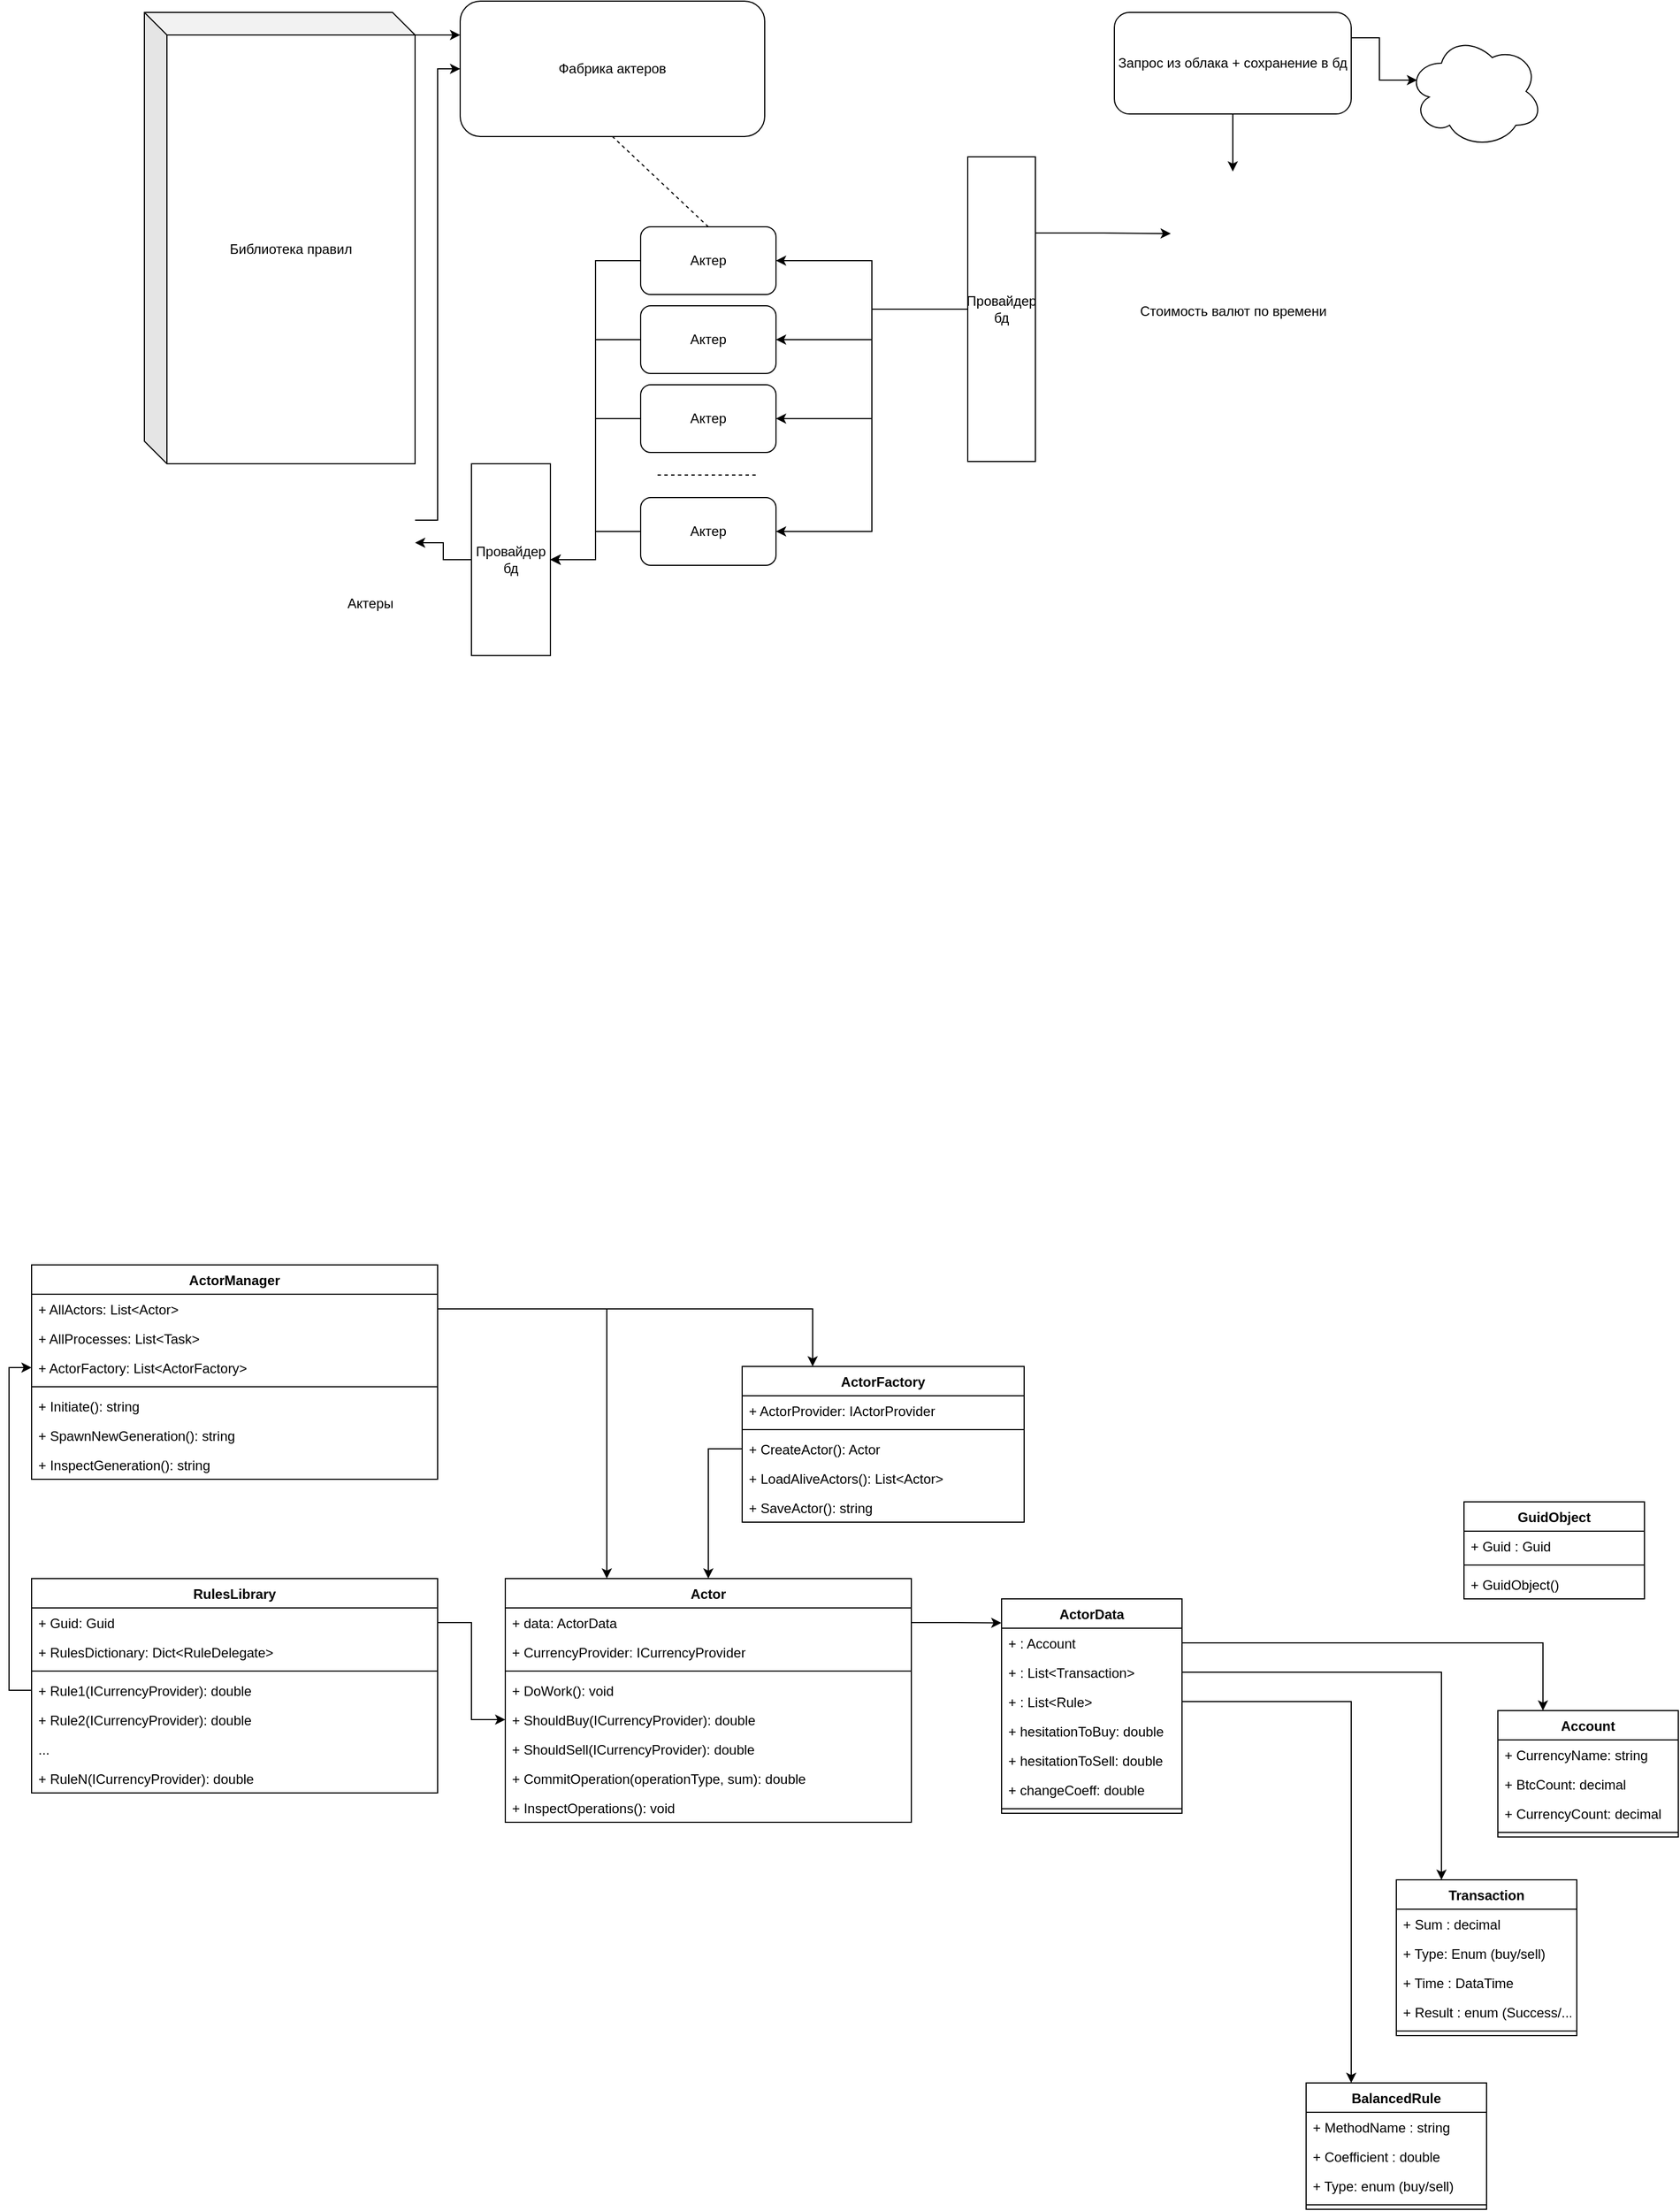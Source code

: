 <mxfile version="12.5.8" type="device"><diagram id="NBcF-tiGJfJJ5Cj_dv9a" name="Страница 1"><mxGraphModel dx="2027" dy="687" grid="1" gridSize="10" guides="1" tooltips="1" connect="1" arrows="1" fold="1" page="1" pageScale="1" pageWidth="827" pageHeight="1169" math="0" shadow="0"><root><mxCell id="0"/><mxCell id="1" parent="0"/><mxCell id="XAujJcM0RyrbfAmJ_YW7-30" style="edgeStyle=orthogonalEdgeStyle;rounded=0;orthogonalLoop=1;jettySize=auto;html=1;entryX=0.5;entryY=0;entryDx=0;entryDy=0;" parent="1" source="XAujJcM0RyrbfAmJ_YW7-21" target="XAujJcM0RyrbfAmJ_YW7-25" edge="1"><mxGeometry relative="1" as="geometry"/></mxCell><mxCell id="XAujJcM0RyrbfAmJ_YW7-43" style="edgeStyle=orthogonalEdgeStyle;rounded=0;orthogonalLoop=1;jettySize=auto;html=1;exitX=1;exitY=0.25;exitDx=0;exitDy=0;entryX=0.07;entryY=0.4;entryDx=0;entryDy=0;entryPerimeter=0;" parent="1" source="XAujJcM0RyrbfAmJ_YW7-21" target="XAujJcM0RyrbfAmJ_YW7-22" edge="1"><mxGeometry relative="1" as="geometry"/></mxCell><mxCell id="XAujJcM0RyrbfAmJ_YW7-21" value="Запрос из облака + сохранение в бд" style="rounded=1;whiteSpace=wrap;html=1;" parent="1" vertex="1"><mxGeometry x="590" y="20" width="210" height="90" as="geometry"/></mxCell><mxCell id="XAujJcM0RyrbfAmJ_YW7-22" value="" style="ellipse;shape=cloud;whiteSpace=wrap;html=1;" parent="1" vertex="1"><mxGeometry x="850" y="40" width="120" height="100" as="geometry"/></mxCell><mxCell id="XAujJcM0RyrbfAmJ_YW7-25" value="Стоимость валют по времени" style="shape=image;html=1;verticalAlign=top;verticalLabelPosition=bottom;labelBackgroundColor=#ffffff;imageAspect=0;aspect=fixed;image=https://cdn3.iconfinder.com/data/icons/linecons-free-vector-icons-pack/32/data-128.png" parent="1" vertex="1"><mxGeometry x="640" y="161" width="110" height="110" as="geometry"/></mxCell><mxCell id="XAujJcM0RyrbfAmJ_YW7-61" style="edgeStyle=orthogonalEdgeStyle;rounded=0;orthogonalLoop=1;jettySize=auto;html=1;exitX=0;exitY=0;exitDx=240;exitDy=20;exitPerimeter=0;entryX=0;entryY=0.25;entryDx=0;entryDy=0;" parent="1" source="XAujJcM0RyrbfAmJ_YW7-32" target="XAujJcM0RyrbfAmJ_YW7-31" edge="1"><mxGeometry relative="1" as="geometry"><mxPoint x="-10" y="20" as="targetPoint"/></mxGeometry></mxCell><mxCell id="XAujJcM0RyrbfAmJ_YW7-31" value="Фабрика актеров" style="rounded=1;whiteSpace=wrap;html=1;" parent="1" vertex="1"><mxGeometry x="10" y="10" width="270" height="120" as="geometry"/></mxCell><mxCell id="XAujJcM0RyrbfAmJ_YW7-32" value="Библиотека правил" style="shape=cube;whiteSpace=wrap;html=1;boundedLbl=1;backgroundOutline=1;darkOpacity=0.05;darkOpacity2=0.1;" parent="1" vertex="1"><mxGeometry x="-270" y="20" width="240" height="400" as="geometry"/></mxCell><mxCell id="XAujJcM0RyrbfAmJ_YW7-42" style="edgeStyle=orthogonalEdgeStyle;rounded=0;orthogonalLoop=1;jettySize=auto;html=1;exitX=1;exitY=0.25;exitDx=0;exitDy=0;entryX=0;entryY=0.5;entryDx=0;entryDy=0;" parent="1" source="XAujJcM0RyrbfAmJ_YW7-41" target="XAujJcM0RyrbfAmJ_YW7-25" edge="1"><mxGeometry relative="1" as="geometry"><mxPoint x="660" y="240" as="targetPoint"/></mxGeometry></mxCell><mxCell id="XAujJcM0RyrbfAmJ_YW7-65" style="edgeStyle=orthogonalEdgeStyle;rounded=0;orthogonalLoop=1;jettySize=auto;html=1;exitX=0;exitY=0.5;exitDx=0;exitDy=0;entryX=1;entryY=0.5;entryDx=0;entryDy=0;" parent="1" source="XAujJcM0RyrbfAmJ_YW7-41" target="XAujJcM0RyrbfAmJ_YW7-37" edge="1"><mxGeometry relative="1" as="geometry"/></mxCell><mxCell id="XAujJcM0RyrbfAmJ_YW7-66" style="edgeStyle=orthogonalEdgeStyle;rounded=0;orthogonalLoop=1;jettySize=auto;html=1;exitX=0;exitY=0.5;exitDx=0;exitDy=0;" parent="1" source="XAujJcM0RyrbfAmJ_YW7-41" target="XAujJcM0RyrbfAmJ_YW7-35" edge="1"><mxGeometry relative="1" as="geometry"/></mxCell><mxCell id="XAujJcM0RyrbfAmJ_YW7-67" style="edgeStyle=orthogonalEdgeStyle;rounded=0;orthogonalLoop=1;jettySize=auto;html=1;exitX=0;exitY=0.5;exitDx=0;exitDy=0;" parent="1" source="XAujJcM0RyrbfAmJ_YW7-41" target="XAujJcM0RyrbfAmJ_YW7-38" edge="1"><mxGeometry relative="1" as="geometry"/></mxCell><mxCell id="XAujJcM0RyrbfAmJ_YW7-68" style="edgeStyle=orthogonalEdgeStyle;rounded=0;orthogonalLoop=1;jettySize=auto;html=1;exitX=0;exitY=0.5;exitDx=0;exitDy=0;entryX=1;entryY=0.5;entryDx=0;entryDy=0;" parent="1" source="XAujJcM0RyrbfAmJ_YW7-41" target="XAujJcM0RyrbfAmJ_YW7-39" edge="1"><mxGeometry relative="1" as="geometry"/></mxCell><mxCell id="XAujJcM0RyrbfAmJ_YW7-41" value="Провайдер бд" style="rounded=0;whiteSpace=wrap;html=1;" parent="1" vertex="1"><mxGeometry x="460" y="148" width="60" height="270" as="geometry"/></mxCell><mxCell id="XAujJcM0RyrbfAmJ_YW7-49" value="" style="group" parent="1" vertex="1" connectable="0"><mxGeometry x="170" y="210" width="120" height="300" as="geometry"/></mxCell><mxCell id="XAujJcM0RyrbfAmJ_YW7-35" value="&lt;span style=&quot;white-space: normal&quot;&gt;Актер&lt;/span&gt;" style="rounded=1;whiteSpace=wrap;html=1;" parent="XAujJcM0RyrbfAmJ_YW7-49" vertex="1"><mxGeometry width="120" height="60" as="geometry"/></mxCell><mxCell id="XAujJcM0RyrbfAmJ_YW7-37" value="&lt;span style=&quot;white-space: normal&quot;&gt;Актер&lt;/span&gt;" style="rounded=1;whiteSpace=wrap;html=1;" parent="XAujJcM0RyrbfAmJ_YW7-49" vertex="1"><mxGeometry y="70" width="120" height="60" as="geometry"/></mxCell><mxCell id="XAujJcM0RyrbfAmJ_YW7-38" value="Актер" style="rounded=1;whiteSpace=wrap;html=1;" parent="XAujJcM0RyrbfAmJ_YW7-49" vertex="1"><mxGeometry y="140" width="120" height="60" as="geometry"/></mxCell><mxCell id="XAujJcM0RyrbfAmJ_YW7-39" value="&lt;span style=&quot;white-space: normal&quot;&gt;Актер&lt;/span&gt;" style="rounded=1;whiteSpace=wrap;html=1;" parent="XAujJcM0RyrbfAmJ_YW7-49" vertex="1"><mxGeometry y="240" width="120" height="60" as="geometry"/></mxCell><mxCell id="XAujJcM0RyrbfAmJ_YW7-48" value="" style="endArrow=none;dashed=1;html=1;" parent="XAujJcM0RyrbfAmJ_YW7-49" edge="1"><mxGeometry width="50" height="50" relative="1" as="geometry"><mxPoint x="15" y="220" as="sourcePoint"/><mxPoint x="105" y="220" as="targetPoint"/></mxGeometry></mxCell><mxCell id="XAujJcM0RyrbfAmJ_YW7-51" value="" style="endArrow=none;dashed=1;html=1;entryX=0.5;entryY=1;entryDx=0;entryDy=0;exitX=0.5;exitY=0;exitDx=0;exitDy=0;" parent="1" source="XAujJcM0RyrbfAmJ_YW7-35" target="XAujJcM0RyrbfAmJ_YW7-31" edge="1"><mxGeometry width="50" height="50" relative="1" as="geometry"><mxPoint x="220" y="200" as="sourcePoint"/><mxPoint x="160" y="140" as="targetPoint"/></mxGeometry></mxCell><mxCell id="XAujJcM0RyrbfAmJ_YW7-62" style="edgeStyle=orthogonalEdgeStyle;rounded=0;orthogonalLoop=1;jettySize=auto;html=1;exitX=1;exitY=0.25;exitDx=0;exitDy=0;entryX=0;entryY=0.5;entryDx=0;entryDy=0;" parent="1" source="XAujJcM0RyrbfAmJ_YW7-54" target="XAujJcM0RyrbfAmJ_YW7-31" edge="1"><mxGeometry relative="1" as="geometry"/></mxCell><mxCell id="XAujJcM0RyrbfAmJ_YW7-54" value="Актеры" style="shape=image;html=1;verticalAlign=top;verticalLabelPosition=bottom;labelBackgroundColor=#ffffff;imageAspect=0;aspect=fixed;image=https://cdn3.iconfinder.com/data/icons/linecons-free-vector-icons-pack/32/data-128.png" parent="1" vertex="1"><mxGeometry x="-110" y="450" width="80" height="80" as="geometry"/></mxCell><mxCell id="XAujJcM0RyrbfAmJ_YW7-70" style="edgeStyle=orthogonalEdgeStyle;rounded=0;orthogonalLoop=1;jettySize=auto;html=1;exitX=0;exitY=0.5;exitDx=0;exitDy=0;entryX=1;entryY=0.5;entryDx=0;entryDy=0;" parent="1" source="XAujJcM0RyrbfAmJ_YW7-63" target="XAujJcM0RyrbfAmJ_YW7-54" edge="1"><mxGeometry relative="1" as="geometry"/></mxCell><mxCell id="XAujJcM0RyrbfAmJ_YW7-63" value="Провайдер бд" style="rounded=0;whiteSpace=wrap;html=1;" parent="1" vertex="1"><mxGeometry x="20" y="420" width="70" height="170" as="geometry"/></mxCell><mxCell id="XAujJcM0RyrbfAmJ_YW7-69" style="edgeStyle=orthogonalEdgeStyle;rounded=0;orthogonalLoop=1;jettySize=auto;html=1;exitX=0;exitY=0.5;exitDx=0;exitDy=0;entryX=1;entryY=0.5;entryDx=0;entryDy=0;" parent="1" source="XAujJcM0RyrbfAmJ_YW7-39" target="XAujJcM0RyrbfAmJ_YW7-63" edge="1"><mxGeometry relative="1" as="geometry"/></mxCell><mxCell id="XAujJcM0RyrbfAmJ_YW7-71" style="edgeStyle=orthogonalEdgeStyle;rounded=0;orthogonalLoop=1;jettySize=auto;html=1;exitX=0;exitY=0.5;exitDx=0;exitDy=0;entryX=1;entryY=0.5;entryDx=0;entryDy=0;" parent="1" source="XAujJcM0RyrbfAmJ_YW7-38" target="XAujJcM0RyrbfAmJ_YW7-63" edge="1"><mxGeometry relative="1" as="geometry"/></mxCell><mxCell id="XAujJcM0RyrbfAmJ_YW7-72" style="edgeStyle=orthogonalEdgeStyle;rounded=0;orthogonalLoop=1;jettySize=auto;html=1;exitX=0;exitY=0.5;exitDx=0;exitDy=0;entryX=1;entryY=0.5;entryDx=0;entryDy=0;" parent="1" source="XAujJcM0RyrbfAmJ_YW7-37" target="XAujJcM0RyrbfAmJ_YW7-63" edge="1"><mxGeometry relative="1" as="geometry"><mxPoint x="120" y="350" as="targetPoint"/></mxGeometry></mxCell><mxCell id="XAujJcM0RyrbfAmJ_YW7-73" style="edgeStyle=orthogonalEdgeStyle;rounded=0;orthogonalLoop=1;jettySize=auto;html=1;exitX=0;exitY=0.5;exitDx=0;exitDy=0;entryX=1;entryY=0.5;entryDx=0;entryDy=0;" parent="1" source="XAujJcM0RyrbfAmJ_YW7-35" target="XAujJcM0RyrbfAmJ_YW7-63" edge="1"><mxGeometry relative="1" as="geometry"><mxPoint x="110" y="360" as="targetPoint"/></mxGeometry></mxCell><mxCell id="XAujJcM0RyrbfAmJ_YW7-74" value="Actor" style="swimlane;fontStyle=1;align=center;verticalAlign=top;childLayout=stackLayout;horizontal=1;startSize=26;horizontalStack=0;resizeParent=1;resizeParentMax=0;resizeLast=0;collapsible=1;marginBottom=0;" parent="1" vertex="1"><mxGeometry x="50" y="1408" width="360" height="216" as="geometry"/></mxCell><mxCell id="XAujJcM0RyrbfAmJ_YW7-75" value="+ data: ActorData" style="text;strokeColor=none;fillColor=none;align=left;verticalAlign=top;spacingLeft=4;spacingRight=4;overflow=hidden;rotatable=0;points=[[0,0.5],[1,0.5]];portConstraint=eastwest;" parent="XAujJcM0RyrbfAmJ_YW7-74" vertex="1"><mxGeometry y="26" width="360" height="26" as="geometry"/></mxCell><mxCell id="XAujJcM0RyrbfAmJ_YW7-153" value="+ CurrencyProvider: ICurrencyProvider" style="text;strokeColor=none;fillColor=none;align=left;verticalAlign=top;spacingLeft=4;spacingRight=4;overflow=hidden;rotatable=0;points=[[0,0.5],[1,0.5]];portConstraint=eastwest;" parent="XAujJcM0RyrbfAmJ_YW7-74" vertex="1"><mxGeometry y="52" width="360" height="26" as="geometry"/></mxCell><mxCell id="XAujJcM0RyrbfAmJ_YW7-76" value="" style="line;strokeWidth=1;fillColor=none;align=left;verticalAlign=middle;spacingTop=-1;spacingLeft=3;spacingRight=3;rotatable=0;labelPosition=right;points=[];portConstraint=eastwest;" parent="XAujJcM0RyrbfAmJ_YW7-74" vertex="1"><mxGeometry y="78" width="360" height="8" as="geometry"/></mxCell><mxCell id="XAujJcM0RyrbfAmJ_YW7-149" value="+ DoWork(): void" style="text;strokeColor=none;fillColor=none;align=left;verticalAlign=top;spacingLeft=4;spacingRight=4;overflow=hidden;rotatable=0;points=[[0,0.5],[1,0.5]];portConstraint=eastwest;" parent="XAujJcM0RyrbfAmJ_YW7-74" vertex="1"><mxGeometry y="86" width="360" height="26" as="geometry"/></mxCell><mxCell id="XAujJcM0RyrbfAmJ_YW7-77" value="+ ShouldBuy(ICurrencyProvider): double" style="text;strokeColor=none;fillColor=none;align=left;verticalAlign=top;spacingLeft=4;spacingRight=4;overflow=hidden;rotatable=0;points=[[0,0.5],[1,0.5]];portConstraint=eastwest;" parent="XAujJcM0RyrbfAmJ_YW7-74" vertex="1"><mxGeometry y="112" width="360" height="26" as="geometry"/></mxCell><mxCell id="XAujJcM0RyrbfAmJ_YW7-131" value="+ ShouldSell(ICurrencyProvider): double" style="text;strokeColor=none;fillColor=none;align=left;verticalAlign=top;spacingLeft=4;spacingRight=4;overflow=hidden;rotatable=0;points=[[0,0.5],[1,0.5]];portConstraint=eastwest;" parent="XAujJcM0RyrbfAmJ_YW7-74" vertex="1"><mxGeometry y="138" width="360" height="26" as="geometry"/></mxCell><mxCell id="XAujJcM0RyrbfAmJ_YW7-132" value="+ CommitOperation(operationType, sum): double" style="text;strokeColor=none;fillColor=none;align=left;verticalAlign=top;spacingLeft=4;spacingRight=4;overflow=hidden;rotatable=0;points=[[0,0.5],[1,0.5]];portConstraint=eastwest;" parent="XAujJcM0RyrbfAmJ_YW7-74" vertex="1"><mxGeometry y="164" width="360" height="26" as="geometry"/></mxCell><mxCell id="XAujJcM0RyrbfAmJ_YW7-134" value="+ InspectOperations(): void" style="text;strokeColor=none;fillColor=none;align=left;verticalAlign=top;spacingLeft=4;spacingRight=4;overflow=hidden;rotatable=0;points=[[0,0.5],[1,0.5]];portConstraint=eastwest;" parent="XAujJcM0RyrbfAmJ_YW7-74" vertex="1"><mxGeometry y="190" width="360" height="26" as="geometry"/></mxCell><mxCell id="XAujJcM0RyrbfAmJ_YW7-86" value="ActorData" style="swimlane;fontStyle=1;align=center;verticalAlign=top;childLayout=stackLayout;horizontal=1;startSize=26;horizontalStack=0;resizeParent=1;resizeParentMax=0;resizeLast=0;collapsible=1;marginBottom=0;" parent="1" vertex="1"><mxGeometry x="490" y="1426" width="160" height="190" as="geometry"/></mxCell><mxCell id="XAujJcM0RyrbfAmJ_YW7-87" value="+ : Account" style="text;strokeColor=none;fillColor=none;align=left;verticalAlign=top;spacingLeft=4;spacingRight=4;overflow=hidden;rotatable=0;points=[[0,0.5],[1,0.5]];portConstraint=eastwest;" parent="XAujJcM0RyrbfAmJ_YW7-86" vertex="1"><mxGeometry y="26" width="160" height="26" as="geometry"/></mxCell><mxCell id="XAujJcM0RyrbfAmJ_YW7-91" value="+ : List&lt;Transaction&gt;&#10;" style="text;strokeColor=none;fillColor=none;align=left;verticalAlign=top;spacingLeft=4;spacingRight=4;overflow=hidden;rotatable=0;points=[[0,0.5],[1,0.5]];portConstraint=eastwest;" parent="XAujJcM0RyrbfAmJ_YW7-86" vertex="1"><mxGeometry y="52" width="160" height="26" as="geometry"/></mxCell><mxCell id="XAujJcM0RyrbfAmJ_YW7-92" value="+ : List&lt;Rule&gt;" style="text;strokeColor=none;fillColor=none;align=left;verticalAlign=top;spacingLeft=4;spacingRight=4;overflow=hidden;rotatable=0;points=[[0,0.5],[1,0.5]];portConstraint=eastwest;" parent="XAujJcM0RyrbfAmJ_YW7-86" vertex="1"><mxGeometry y="78" width="160" height="26" as="geometry"/></mxCell><mxCell id="XAujJcM0RyrbfAmJ_YW7-105" value="+ hesitationToBuy: double" style="text;strokeColor=none;fillColor=none;align=left;verticalAlign=top;spacingLeft=4;spacingRight=4;overflow=hidden;rotatable=0;points=[[0,0.5],[1,0.5]];portConstraint=eastwest;" parent="XAujJcM0RyrbfAmJ_YW7-86" vertex="1"><mxGeometry y="104" width="160" height="26" as="geometry"/></mxCell><mxCell id="XAujJcM0RyrbfAmJ_YW7-130" value="+ hesitationToSell: double" style="text;strokeColor=none;fillColor=none;align=left;verticalAlign=top;spacingLeft=4;spacingRight=4;overflow=hidden;rotatable=0;points=[[0,0.5],[1,0.5]];portConstraint=eastwest;" parent="XAujJcM0RyrbfAmJ_YW7-86" vertex="1"><mxGeometry y="130" width="160" height="26" as="geometry"/></mxCell><mxCell id="XAujJcM0RyrbfAmJ_YW7-106" value="+ changeCoeff: double" style="text;strokeColor=none;fillColor=none;align=left;verticalAlign=top;spacingLeft=4;spacingRight=4;overflow=hidden;rotatable=0;points=[[0,0.5],[1,0.5]];portConstraint=eastwest;" parent="XAujJcM0RyrbfAmJ_YW7-86" vertex="1"><mxGeometry y="156" width="160" height="26" as="geometry"/></mxCell><mxCell id="XAujJcM0RyrbfAmJ_YW7-88" value="" style="line;strokeWidth=1;fillColor=none;align=left;verticalAlign=middle;spacingTop=-1;spacingLeft=3;spacingRight=3;rotatable=0;labelPosition=right;points=[];portConstraint=eastwest;" parent="XAujJcM0RyrbfAmJ_YW7-86" vertex="1"><mxGeometry y="182" width="160" height="8" as="geometry"/></mxCell><mxCell id="XAujJcM0RyrbfAmJ_YW7-90" style="edgeStyle=orthogonalEdgeStyle;rounded=0;orthogonalLoop=1;jettySize=auto;html=1;exitX=1;exitY=0.5;exitDx=0;exitDy=0;entryX=-0.001;entryY=0.112;entryDx=0;entryDy=0;entryPerimeter=0;" parent="1" source="XAujJcM0RyrbfAmJ_YW7-75" target="XAujJcM0RyrbfAmJ_YW7-86" edge="1"><mxGeometry relative="1" as="geometry"/></mxCell><mxCell id="XAujJcM0RyrbfAmJ_YW7-93" value="Account" style="swimlane;fontStyle=1;align=center;verticalAlign=top;childLayout=stackLayout;horizontal=1;startSize=26;horizontalStack=0;resizeParent=1;resizeParentMax=0;resizeLast=0;collapsible=1;marginBottom=0;" parent="1" vertex="1"><mxGeometry x="930" y="1525" width="160" height="112" as="geometry"/></mxCell><mxCell id="XAujJcM0RyrbfAmJ_YW7-94" value="+ CurrencyName: string" style="text;strokeColor=none;fillColor=none;align=left;verticalAlign=top;spacingLeft=4;spacingRight=4;overflow=hidden;rotatable=0;points=[[0,0.5],[1,0.5]];portConstraint=eastwest;" parent="XAujJcM0RyrbfAmJ_YW7-93" vertex="1"><mxGeometry y="26" width="160" height="26" as="geometry"/></mxCell><mxCell id="XAujJcM0RyrbfAmJ_YW7-95" value="+ BtcCount: decimal" style="text;strokeColor=none;fillColor=none;align=left;verticalAlign=top;spacingLeft=4;spacingRight=4;overflow=hidden;rotatable=0;points=[[0,0.5],[1,0.5]];portConstraint=eastwest;" parent="XAujJcM0RyrbfAmJ_YW7-93" vertex="1"><mxGeometry y="52" width="160" height="26" as="geometry"/></mxCell><mxCell id="XAujJcM0RyrbfAmJ_YW7-96" value="+ CurrencyCount: decimal" style="text;strokeColor=none;fillColor=none;align=left;verticalAlign=top;spacingLeft=4;spacingRight=4;overflow=hidden;rotatable=0;points=[[0,0.5],[1,0.5]];portConstraint=eastwest;" parent="XAujJcM0RyrbfAmJ_YW7-93" vertex="1"><mxGeometry y="78" width="160" height="26" as="geometry"/></mxCell><mxCell id="XAujJcM0RyrbfAmJ_YW7-97" value="" style="line;strokeWidth=1;fillColor=none;align=left;verticalAlign=middle;spacingTop=-1;spacingLeft=3;spacingRight=3;rotatable=0;labelPosition=right;points=[];portConstraint=eastwest;" parent="XAujJcM0RyrbfAmJ_YW7-93" vertex="1"><mxGeometry y="104" width="160" height="8" as="geometry"/></mxCell><mxCell id="XAujJcM0RyrbfAmJ_YW7-98" style="edgeStyle=orthogonalEdgeStyle;rounded=0;orthogonalLoop=1;jettySize=auto;html=1;exitX=1;exitY=0.5;exitDx=0;exitDy=0;entryX=0.25;entryY=0;entryDx=0;entryDy=0;" parent="1" source="XAujJcM0RyrbfAmJ_YW7-87" target="XAujJcM0RyrbfAmJ_YW7-93" edge="1"><mxGeometry relative="1" as="geometry"/></mxCell><mxCell id="XAujJcM0RyrbfAmJ_YW7-99" value="Transaction" style="swimlane;fontStyle=1;align=center;verticalAlign=top;childLayout=stackLayout;horizontal=1;startSize=26;horizontalStack=0;resizeParent=1;resizeParentMax=0;resizeLast=0;collapsible=1;marginBottom=0;" parent="1" vertex="1"><mxGeometry x="840" y="1675" width="160" height="138" as="geometry"/></mxCell><mxCell id="XAujJcM0RyrbfAmJ_YW7-100" value="+ Sum : decimal" style="text;strokeColor=none;fillColor=none;align=left;verticalAlign=top;spacingLeft=4;spacingRight=4;overflow=hidden;rotatable=0;points=[[0,0.5],[1,0.5]];portConstraint=eastwest;" parent="XAujJcM0RyrbfAmJ_YW7-99" vertex="1"><mxGeometry y="26" width="160" height="26" as="geometry"/></mxCell><mxCell id="XAujJcM0RyrbfAmJ_YW7-101" value="+ Type: Enum (buy/sell)" style="text;strokeColor=none;fillColor=none;align=left;verticalAlign=top;spacingLeft=4;spacingRight=4;overflow=hidden;rotatable=0;points=[[0,0.5],[1,0.5]];portConstraint=eastwest;" parent="XAujJcM0RyrbfAmJ_YW7-99" vertex="1"><mxGeometry y="52" width="160" height="26" as="geometry"/></mxCell><mxCell id="XAujJcM0RyrbfAmJ_YW7-102" value="+ Time : DataTime" style="text;strokeColor=none;fillColor=none;align=left;verticalAlign=top;spacingLeft=4;spacingRight=4;overflow=hidden;rotatable=0;points=[[0,0.5],[1,0.5]];portConstraint=eastwest;" parent="XAujJcM0RyrbfAmJ_YW7-99" vertex="1"><mxGeometry y="78" width="160" height="26" as="geometry"/></mxCell><mxCell id="XAujJcM0RyrbfAmJ_YW7-113" value="+ Result : enum (Success/...)" style="text;strokeColor=none;fillColor=none;align=left;verticalAlign=top;spacingLeft=4;spacingRight=4;overflow=hidden;rotatable=0;points=[[0,0.5],[1,0.5]];portConstraint=eastwest;" parent="XAujJcM0RyrbfAmJ_YW7-99" vertex="1"><mxGeometry y="104" width="160" height="26" as="geometry"/></mxCell><mxCell id="XAujJcM0RyrbfAmJ_YW7-103" value="" style="line;strokeWidth=1;fillColor=none;align=left;verticalAlign=middle;spacingTop=-1;spacingLeft=3;spacingRight=3;rotatable=0;labelPosition=right;points=[];portConstraint=eastwest;" parent="XAujJcM0RyrbfAmJ_YW7-99" vertex="1"><mxGeometry y="130" width="160" height="8" as="geometry"/></mxCell><mxCell id="XAujJcM0RyrbfAmJ_YW7-104" style="edgeStyle=orthogonalEdgeStyle;rounded=0;orthogonalLoop=1;jettySize=auto;html=1;exitX=1;exitY=0.5;exitDx=0;exitDy=0;entryX=0.25;entryY=0;entryDx=0;entryDy=0;" parent="1" source="XAujJcM0RyrbfAmJ_YW7-91" target="XAujJcM0RyrbfAmJ_YW7-99" edge="1"><mxGeometry relative="1" as="geometry"><mxPoint x="850" y="1695" as="targetPoint"/></mxGeometry></mxCell><mxCell id="XAujJcM0RyrbfAmJ_YW7-107" value="BalancedRule" style="swimlane;fontStyle=1;align=center;verticalAlign=top;childLayout=stackLayout;horizontal=1;startSize=26;horizontalStack=0;resizeParent=1;resizeParentMax=0;resizeLast=0;collapsible=1;marginBottom=0;" parent="1" vertex="1"><mxGeometry x="760" y="1855" width="160" height="112" as="geometry"/></mxCell><mxCell id="XAujJcM0RyrbfAmJ_YW7-108" value="+ MethodName : string&#10;" style="text;strokeColor=none;fillColor=none;align=left;verticalAlign=top;spacingLeft=4;spacingRight=4;overflow=hidden;rotatable=0;points=[[0,0.5],[1,0.5]];portConstraint=eastwest;" parent="XAujJcM0RyrbfAmJ_YW7-107" vertex="1"><mxGeometry y="26" width="160" height="26" as="geometry"/></mxCell><mxCell id="XAujJcM0RyrbfAmJ_YW7-109" value="+ Coefficient : double" style="text;strokeColor=none;fillColor=none;align=left;verticalAlign=top;spacingLeft=4;spacingRight=4;overflow=hidden;rotatable=0;points=[[0,0.5],[1,0.5]];portConstraint=eastwest;" parent="XAujJcM0RyrbfAmJ_YW7-107" vertex="1"><mxGeometry y="52" width="160" height="26" as="geometry"/></mxCell><mxCell id="XAujJcM0RyrbfAmJ_YW7-110" value="+ Type: enum (buy/sell)" style="text;strokeColor=none;fillColor=none;align=left;verticalAlign=top;spacingLeft=4;spacingRight=4;overflow=hidden;rotatable=0;points=[[0,0.5],[1,0.5]];portConstraint=eastwest;" parent="XAujJcM0RyrbfAmJ_YW7-107" vertex="1"><mxGeometry y="78" width="160" height="26" as="geometry"/></mxCell><mxCell id="XAujJcM0RyrbfAmJ_YW7-111" value="" style="line;strokeWidth=1;fillColor=none;align=left;verticalAlign=middle;spacingTop=-1;spacingLeft=3;spacingRight=3;rotatable=0;labelPosition=right;points=[];portConstraint=eastwest;" parent="XAujJcM0RyrbfAmJ_YW7-107" vertex="1"><mxGeometry y="104" width="160" height="8" as="geometry"/></mxCell><mxCell id="XAujJcM0RyrbfAmJ_YW7-112" style="edgeStyle=orthogonalEdgeStyle;rounded=0;orthogonalLoop=1;jettySize=auto;html=1;exitX=1;exitY=0.5;exitDx=0;exitDy=0;entryX=0.25;entryY=0;entryDx=0;entryDy=0;" parent="1" source="XAujJcM0RyrbfAmJ_YW7-92" target="XAujJcM0RyrbfAmJ_YW7-107" edge="1"><mxGeometry relative="1" as="geometry"/></mxCell><mxCell id="XAujJcM0RyrbfAmJ_YW7-119" value="GuidObject" style="swimlane;fontStyle=1;align=center;verticalAlign=top;childLayout=stackLayout;horizontal=1;startSize=26;horizontalStack=0;resizeParent=1;resizeParentMax=0;resizeLast=0;collapsible=1;marginBottom=0;" parent="1" vertex="1"><mxGeometry x="900" y="1340" width="160" height="86" as="geometry"/></mxCell><mxCell id="XAujJcM0RyrbfAmJ_YW7-120" value="+ Guid : Guid" style="text;strokeColor=none;fillColor=none;align=left;verticalAlign=top;spacingLeft=4;spacingRight=4;overflow=hidden;rotatable=0;points=[[0,0.5],[1,0.5]];portConstraint=eastwest;" parent="XAujJcM0RyrbfAmJ_YW7-119" vertex="1"><mxGeometry y="26" width="160" height="26" as="geometry"/></mxCell><mxCell id="XAujJcM0RyrbfAmJ_YW7-122" value="" style="line;strokeWidth=1;fillColor=none;align=left;verticalAlign=middle;spacingTop=-1;spacingLeft=3;spacingRight=3;rotatable=0;labelPosition=right;points=[];portConstraint=eastwest;" parent="XAujJcM0RyrbfAmJ_YW7-119" vertex="1"><mxGeometry y="52" width="160" height="8" as="geometry"/></mxCell><mxCell id="XAujJcM0RyrbfAmJ_YW7-123" value="+ GuidObject()" style="text;strokeColor=none;fillColor=none;align=left;verticalAlign=top;spacingLeft=4;spacingRight=4;overflow=hidden;rotatable=0;points=[[0,0.5],[1,0.5]];portConstraint=eastwest;" parent="XAujJcM0RyrbfAmJ_YW7-119" vertex="1"><mxGeometry y="60" width="160" height="26" as="geometry"/></mxCell><mxCell id="XAujJcM0RyrbfAmJ_YW7-135" value="ActorFactory" style="swimlane;fontStyle=1;align=center;verticalAlign=top;childLayout=stackLayout;horizontal=1;startSize=26;horizontalStack=0;resizeParent=1;resizeParentMax=0;resizeLast=0;collapsible=1;marginBottom=0;" parent="1" vertex="1"><mxGeometry x="260" y="1220" width="250" height="138" as="geometry"/></mxCell><mxCell id="XAujJcM0RyrbfAmJ_YW7-136" value="+ ActorProvider: IActorProvider" style="text;strokeColor=none;fillColor=none;align=left;verticalAlign=top;spacingLeft=4;spacingRight=4;overflow=hidden;rotatable=0;points=[[0,0.5],[1,0.5]];portConstraint=eastwest;" parent="XAujJcM0RyrbfAmJ_YW7-135" vertex="1"><mxGeometry y="26" width="250" height="26" as="geometry"/></mxCell><mxCell id="XAujJcM0RyrbfAmJ_YW7-137" value="" style="line;strokeWidth=1;fillColor=none;align=left;verticalAlign=middle;spacingTop=-1;spacingLeft=3;spacingRight=3;rotatable=0;labelPosition=right;points=[];portConstraint=eastwest;" parent="XAujJcM0RyrbfAmJ_YW7-135" vertex="1"><mxGeometry y="52" width="250" height="8" as="geometry"/></mxCell><mxCell id="XAujJcM0RyrbfAmJ_YW7-138" value="+ CreateActor(): Actor" style="text;strokeColor=none;fillColor=none;align=left;verticalAlign=top;spacingLeft=4;spacingRight=4;overflow=hidden;rotatable=0;points=[[0,0.5],[1,0.5]];portConstraint=eastwest;" parent="XAujJcM0RyrbfAmJ_YW7-135" vertex="1"><mxGeometry y="60" width="250" height="26" as="geometry"/></mxCell><mxCell id="XAujJcM0RyrbfAmJ_YW7-151" value="+ LoadAliveActors(): List&lt;Actor&gt;" style="text;strokeColor=none;fillColor=none;align=left;verticalAlign=top;spacingLeft=4;spacingRight=4;overflow=hidden;rotatable=0;points=[[0,0.5],[1,0.5]];portConstraint=eastwest;" parent="XAujJcM0RyrbfAmJ_YW7-135" vertex="1"><mxGeometry y="86" width="250" height="26" as="geometry"/></mxCell><mxCell id="XAujJcM0RyrbfAmJ_YW7-150" value="+ SaveActor(): string" style="text;strokeColor=none;fillColor=none;align=left;verticalAlign=top;spacingLeft=4;spacingRight=4;overflow=hidden;rotatable=0;points=[[0,0.5],[1,0.5]];portConstraint=eastwest;" parent="XAujJcM0RyrbfAmJ_YW7-135" vertex="1"><mxGeometry y="112" width="250" height="26" as="geometry"/></mxCell><mxCell id="XAujJcM0RyrbfAmJ_YW7-142" value="ActorManager" style="swimlane;fontStyle=1;align=center;verticalAlign=top;childLayout=stackLayout;horizontal=1;startSize=26;horizontalStack=0;resizeParent=1;resizeParentMax=0;resizeLast=0;collapsible=1;marginBottom=0;" parent="1" vertex="1"><mxGeometry x="-370" y="1130" width="360" height="190" as="geometry"/></mxCell><mxCell id="XAujJcM0RyrbfAmJ_YW7-143" value="+ AllActors: List&lt;Actor&gt;" style="text;strokeColor=none;fillColor=none;align=left;verticalAlign=top;spacingLeft=4;spacingRight=4;overflow=hidden;rotatable=0;points=[[0,0.5],[1,0.5]];portConstraint=eastwest;" parent="XAujJcM0RyrbfAmJ_YW7-142" vertex="1"><mxGeometry y="26" width="360" height="26" as="geometry"/></mxCell><mxCell id="XAujJcM0RyrbfAmJ_YW7-155" value="+ AllProcesses: List&lt;Task&gt;" style="text;strokeColor=none;fillColor=none;align=left;verticalAlign=top;spacingLeft=4;spacingRight=4;overflow=hidden;rotatable=0;points=[[0,0.5],[1,0.5]];portConstraint=eastwest;" parent="XAujJcM0RyrbfAmJ_YW7-142" vertex="1"><mxGeometry y="52" width="360" height="26" as="geometry"/></mxCell><mxCell id="OZ-NP7hjiwWEHm7jigg2-1" value="+ ActorFactory: List&lt;ActorFactory&gt;" style="text;strokeColor=none;fillColor=none;align=left;verticalAlign=top;spacingLeft=4;spacingRight=4;overflow=hidden;rotatable=0;points=[[0,0.5],[1,0.5]];portConstraint=eastwest;" parent="XAujJcM0RyrbfAmJ_YW7-142" vertex="1"><mxGeometry y="78" width="360" height="26" as="geometry"/></mxCell><mxCell id="XAujJcM0RyrbfAmJ_YW7-144" value="" style="line;strokeWidth=1;fillColor=none;align=left;verticalAlign=middle;spacingTop=-1;spacingLeft=3;spacingRight=3;rotatable=0;labelPosition=right;points=[];portConstraint=eastwest;" parent="XAujJcM0RyrbfAmJ_YW7-142" vertex="1"><mxGeometry y="104" width="360" height="8" as="geometry"/></mxCell><mxCell id="XAujJcM0RyrbfAmJ_YW7-152" value="+ Initiate(): string" style="text;strokeColor=none;fillColor=none;align=left;verticalAlign=top;spacingLeft=4;spacingRight=4;overflow=hidden;rotatable=0;points=[[0,0.5],[1,0.5]];portConstraint=eastwest;" parent="XAujJcM0RyrbfAmJ_YW7-142" vertex="1"><mxGeometry y="112" width="360" height="26" as="geometry"/></mxCell><mxCell id="XAujJcM0RyrbfAmJ_YW7-145" value="+ SpawnNewGeneration(): string" style="text;strokeColor=none;fillColor=none;align=left;verticalAlign=top;spacingLeft=4;spacingRight=4;overflow=hidden;rotatable=0;points=[[0,0.5],[1,0.5]];portConstraint=eastwest;" parent="XAujJcM0RyrbfAmJ_YW7-142" vertex="1"><mxGeometry y="138" width="360" height="26" as="geometry"/></mxCell><mxCell id="XAujJcM0RyrbfAmJ_YW7-154" value="+ InspectGeneration(): string" style="text;strokeColor=none;fillColor=none;align=left;verticalAlign=top;spacingLeft=4;spacingRight=4;overflow=hidden;rotatable=0;points=[[0,0.5],[1,0.5]];portConstraint=eastwest;" parent="XAujJcM0RyrbfAmJ_YW7-142" vertex="1"><mxGeometry y="164" width="360" height="26" as="geometry"/></mxCell><mxCell id="OZ-NP7hjiwWEHm7jigg2-2" style="edgeStyle=orthogonalEdgeStyle;rounded=0;orthogonalLoop=1;jettySize=auto;html=1;exitX=1;exitY=0.5;exitDx=0;exitDy=0;entryX=0.25;entryY=0;entryDx=0;entryDy=0;" parent="1" source="XAujJcM0RyrbfAmJ_YW7-143" target="XAujJcM0RyrbfAmJ_YW7-135" edge="1"><mxGeometry relative="1" as="geometry"/></mxCell><mxCell id="OZ-NP7hjiwWEHm7jigg2-3" style="edgeStyle=orthogonalEdgeStyle;rounded=0;orthogonalLoop=1;jettySize=auto;html=1;exitX=1;exitY=0.5;exitDx=0;exitDy=0;entryX=0.25;entryY=0;entryDx=0;entryDy=0;" parent="1" source="XAujJcM0RyrbfAmJ_YW7-143" target="XAujJcM0RyrbfAmJ_YW7-74" edge="1"><mxGeometry relative="1" as="geometry"/></mxCell><mxCell id="OZ-NP7hjiwWEHm7jigg2-5" style="edgeStyle=orthogonalEdgeStyle;rounded=0;orthogonalLoop=1;jettySize=auto;html=1;exitX=0;exitY=0.5;exitDx=0;exitDy=0;entryX=0.5;entryY=0;entryDx=0;entryDy=0;" parent="1" source="XAujJcM0RyrbfAmJ_YW7-138" target="XAujJcM0RyrbfAmJ_YW7-74" edge="1"><mxGeometry relative="1" as="geometry"/></mxCell><mxCell id="OZ-NP7hjiwWEHm7jigg2-6" value="RulesLibrary" style="swimlane;fontStyle=1;align=center;verticalAlign=top;childLayout=stackLayout;horizontal=1;startSize=26;horizontalStack=0;resizeParent=1;resizeParentMax=0;resizeLast=0;collapsible=1;marginBottom=0;" parent="1" vertex="1"><mxGeometry x="-370" y="1408" width="360" height="190" as="geometry"/></mxCell><mxCell id="OZ-NP7hjiwWEHm7jigg2-7" value="+ Guid: Guid" style="text;strokeColor=none;fillColor=none;align=left;verticalAlign=top;spacingLeft=4;spacingRight=4;overflow=hidden;rotatable=0;points=[[0,0.5],[1,0.5]];portConstraint=eastwest;" parent="OZ-NP7hjiwWEHm7jigg2-6" vertex="1"><mxGeometry y="26" width="360" height="26" as="geometry"/></mxCell><mxCell id="vm8LX14BW7nEtOPawP1B-1" value="+ RulesDictionary: Dict&lt;RuleDelegate&gt;" style="text;strokeColor=none;fillColor=none;align=left;verticalAlign=top;spacingLeft=4;spacingRight=4;overflow=hidden;rotatable=0;points=[[0,0.5],[1,0.5]];portConstraint=eastwest;" vertex="1" parent="OZ-NP7hjiwWEHm7jigg2-6"><mxGeometry y="52" width="360" height="26" as="geometry"/></mxCell><mxCell id="OZ-NP7hjiwWEHm7jigg2-10" value="" style="line;strokeWidth=1;fillColor=none;align=left;verticalAlign=middle;spacingTop=-1;spacingLeft=3;spacingRight=3;rotatable=0;labelPosition=right;points=[];portConstraint=eastwest;" parent="OZ-NP7hjiwWEHm7jigg2-6" vertex="1"><mxGeometry y="78" width="360" height="8" as="geometry"/></mxCell><mxCell id="OZ-NP7hjiwWEHm7jigg2-11" value="+ Rule1(ICurrencyProvider): double" style="text;strokeColor=none;fillColor=none;align=left;verticalAlign=top;spacingLeft=4;spacingRight=4;overflow=hidden;rotatable=0;points=[[0,0.5],[1,0.5]];portConstraint=eastwest;" parent="OZ-NP7hjiwWEHm7jigg2-6" vertex="1"><mxGeometry y="86" width="360" height="26" as="geometry"/></mxCell><mxCell id="OZ-NP7hjiwWEHm7jigg2-17" value="+ Rule2(ICurrencyProvider): double" style="text;strokeColor=none;fillColor=none;align=left;verticalAlign=top;spacingLeft=4;spacingRight=4;overflow=hidden;rotatable=0;points=[[0,0.5],[1,0.5]];portConstraint=eastwest;" parent="OZ-NP7hjiwWEHm7jigg2-6" vertex="1"><mxGeometry y="112" width="360" height="26" as="geometry"/></mxCell><mxCell id="OZ-NP7hjiwWEHm7jigg2-19" value="..." style="text;strokeColor=none;fillColor=none;align=left;verticalAlign=top;spacingLeft=4;spacingRight=4;overflow=hidden;rotatable=0;points=[[0,0.5],[1,0.5]];portConstraint=eastwest;" parent="OZ-NP7hjiwWEHm7jigg2-6" vertex="1"><mxGeometry y="138" width="360" height="26" as="geometry"/></mxCell><mxCell id="OZ-NP7hjiwWEHm7jigg2-18" value="+ RuleN(ICurrencyProvider): double" style="text;strokeColor=none;fillColor=none;align=left;verticalAlign=top;spacingLeft=4;spacingRight=4;overflow=hidden;rotatable=0;points=[[0,0.5],[1,0.5]];portConstraint=eastwest;" parent="OZ-NP7hjiwWEHm7jigg2-6" vertex="1"><mxGeometry y="164" width="360" height="26" as="geometry"/></mxCell><mxCell id="OZ-NP7hjiwWEHm7jigg2-20" style="edgeStyle=orthogonalEdgeStyle;rounded=0;orthogonalLoop=1;jettySize=auto;html=1;exitX=1;exitY=0.5;exitDx=0;exitDy=0;entryX=0;entryY=0.5;entryDx=0;entryDy=0;" parent="1" source="OZ-NP7hjiwWEHm7jigg2-7" target="XAujJcM0RyrbfAmJ_YW7-77" edge="1"><mxGeometry relative="1" as="geometry"/></mxCell><mxCell id="OZ-NP7hjiwWEHm7jigg2-22" style="edgeStyle=orthogonalEdgeStyle;rounded=0;orthogonalLoop=1;jettySize=auto;html=1;exitX=0;exitY=0.5;exitDx=0;exitDy=0;entryX=0;entryY=0.5;entryDx=0;entryDy=0;" parent="1" source="OZ-NP7hjiwWEHm7jigg2-11" target="OZ-NP7hjiwWEHm7jigg2-1" edge="1"><mxGeometry relative="1" as="geometry"/></mxCell></root></mxGraphModel></diagram></mxfile>